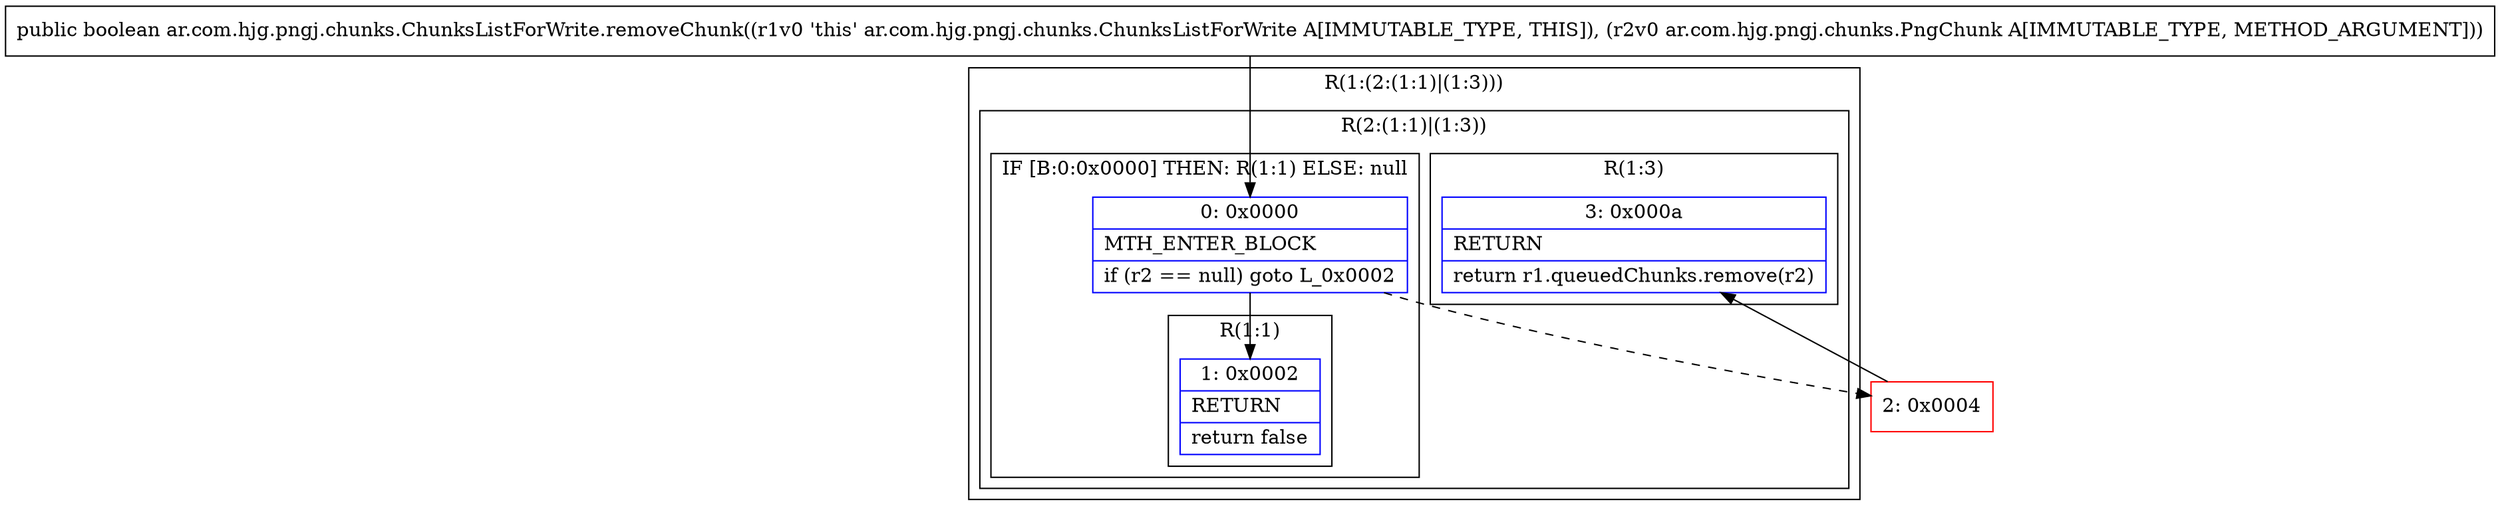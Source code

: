 digraph "CFG forar.com.hjg.pngj.chunks.ChunksListForWrite.removeChunk(Lar\/com\/hjg\/pngj\/chunks\/PngChunk;)Z" {
subgraph cluster_Region_1197235790 {
label = "R(1:(2:(1:1)|(1:3)))";
node [shape=record,color=blue];
subgraph cluster_Region_779953406 {
label = "R(2:(1:1)|(1:3))";
node [shape=record,color=blue];
subgraph cluster_IfRegion_511359078 {
label = "IF [B:0:0x0000] THEN: R(1:1) ELSE: null";
node [shape=record,color=blue];
Node_0 [shape=record,label="{0\:\ 0x0000|MTH_ENTER_BLOCK\l|if (r2 == null) goto L_0x0002\l}"];
subgraph cluster_Region_1929386579 {
label = "R(1:1)";
node [shape=record,color=blue];
Node_1 [shape=record,label="{1\:\ 0x0002|RETURN\l|return false\l}"];
}
}
subgraph cluster_Region_1443595347 {
label = "R(1:3)";
node [shape=record,color=blue];
Node_3 [shape=record,label="{3\:\ 0x000a|RETURN\l|return r1.queuedChunks.remove(r2)\l}"];
}
}
}
Node_2 [shape=record,color=red,label="{2\:\ 0x0004}"];
MethodNode[shape=record,label="{public boolean ar.com.hjg.pngj.chunks.ChunksListForWrite.removeChunk((r1v0 'this' ar.com.hjg.pngj.chunks.ChunksListForWrite A[IMMUTABLE_TYPE, THIS]), (r2v0 ar.com.hjg.pngj.chunks.PngChunk A[IMMUTABLE_TYPE, METHOD_ARGUMENT])) }"];
MethodNode -> Node_0;
Node_0 -> Node_1;
Node_0 -> Node_2[style=dashed];
Node_2 -> Node_3;
}

